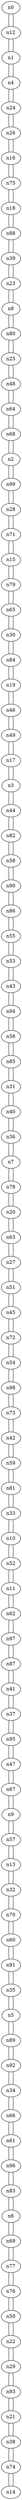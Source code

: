 graph {
n0;
n1;
n2;
n3;
n4;
n5;
n6;
n7;
n8;
n9;
n10;
n11;
n12;
n13;
n14;
n15;
n16;
n17;
n18;
n19;
n20;
n21;
n22;
n23;
n24;
n25;
n26;
n27;
n28;
n29;
n30;
n31;
n32;
n33;
n34;
n35;
n36;
n37;
n38;
n39;
n40;
n41;
n42;
n43;
n44;
n45;
n46;
n47;
n48;
n49;
n50;
n51;
n52;
n53;
n54;
n55;
n56;
n57;
n58;
n59;
n60;
n61;
n62;
n63;
n64;
n65;
n66;
n67;
n68;
n69;
n70;
n71;
n72;
n73;
n74;
n75;
n76;
n77;
n78;
n79;
n80;
n81;
n82;
n83;
n84;
n85;
n86;
n87;
n88;
n89;
n90;
n91;
n92;
n93;
n94;
n95;
n96;
n97;
n98;
n99;
n0 -- n12;
n1 -- n12;
n1 -- n4;
n2 -- n99;
n2 -- n68;
n3 -- n44;
n3 -- n17;
n4 -- n1;
n4 -- n24;
n5 -- n89;
n5 -- n35;
n6 -- n69;
n6 -- n83;
n7 -- n78;
n7 -- n36;
n8 -- n80;
n8 -- n23;
n9 -- n57;
n9 -- n67;
n10 -- n33;
n10 -- n52;
n11 -- n52;
n11 -- n62;
n12 -- n0;
n12 -- n1;
n13 -- n57;
n13 -- n32;
n14 -- n74;
n15 -- n71;
n15 -- n79;
n16 -- n26;
n16 -- n75;
n17 -- n49;
n17 -- n3;
n18 -- n88;
n18 -- n75;
n19 -- n84;
n19 -- n46;
n20 -- n78;
n20 -- n63;
n21 -- n38;
n21 -- n93;
n22 -- n50;
n22 -- n29;
n23 -- n39;
n23 -- n8;
n24 -- n26;
n24 -- n4;
n25 -- n80;
n25 -- n48;
n26 -- n16;
n26 -- n24;
n27 -- n63;
n27 -- n51;
n28 -- n99;
n28 -- n71;
n29 -- n93;
n29 -- n22;
n30 -- n65;
n30 -- n84;
n31 -- n85;
n31 -- n40;
n32 -- n70;
n32 -- n13;
n33 -- n10;
n33 -- n81;
n34 -- n92;
n34 -- n66;
n35 -- n5;
n35 -- n91;
n36 -- n7;
n36 -- n40;
n37 -- n41;
n37 -- n95;
n38 -- n21;
n38 -- n74;
n39 -- n23;
n39 -- n88;
n40 -- n36;
n40 -- n31;
n41 -- n37;
n41 -- n87;
n42 -- n73;
n42 -- n59;
n43 -- n53;
n43 -- n94;
n44 -- n82;
n44 -- n3;
n45 -- n72;
n45 -- n51;
n46 -- n49;
n46 -- n19;
n47 -- n67;
n47 -- n95;
n48 -- n25;
n48 -- n64;
n49 -- n17;
n49 -- n46;
n50 -- n76;
n50 -- n22;
n51 -- n27;
n51 -- n45;
n52 -- n10;
n52 -- n11;
n53 -- n55;
n53 -- n43;
n54 -- n98;
n54 -- n72;
n55 -- n53;
n55 -- n86;
n56 -- n85;
n56 -- n94;
n57 -- n9;
n57 -- n13;
n58 -- n82;
n58 -- n90;
n59 -- n81;
n59 -- n42;
n60 -- n91;
n60 -- n70;
n61 -- n66;
n61 -- n96;
n62 -- n11;
n62 -- n97;
n63 -- n27;
n63 -- n20;
n64 -- n68;
n64 -- n48;
n65 -- n30;
n65 -- n79;
n66 -- n34;
n66 -- n61;
n67 -- n9;
n67 -- n47;
n68 -- n2;
n68 -- n64;
n69 -- n6;
n69 -- n77;
n70 -- n60;
n70 -- n32;
n71 -- n15;
n71 -- n28;
n72 -- n54;
n72 -- n45;
n73 -- n98;
n73 -- n42;
n74 -- n14;
n74 -- n38;
n75 -- n18;
n75 -- n16;
n76 -- n77;
n76 -- n50;
n77 -- n76;
n77 -- n69;
n78 -- n20;
n78 -- n7;
n79 -- n15;
n79 -- n65;
n80 -- n25;
n80 -- n8;
n81 -- n33;
n81 -- n59;
n82 -- n44;
n82 -- n58;
n83 -- n6;
n83 -- n96;
n84 -- n19;
n84 -- n30;
n85 -- n31;
n85 -- n56;
n86 -- n55;
n86 -- n90;
n87 -- n41;
n87 -- n97;
n88 -- n39;
n88 -- n18;
n89 -- n5;
n89 -- n92;
n90 -- n86;
n90 -- n58;
n91 -- n60;
n91 -- n35;
n92 -- n89;
n92 -- n34;
n93 -- n21;
n93 -- n29;
n94 -- n43;
n94 -- n56;
n95 -- n37;
n95 -- n47;
n96 -- n83;
n96 -- n61;
n97 -- n87;
n97 -- n62;
n98 -- n54;
n98 -- n73;
n99 -- n28;
n99 -- n2;
}
